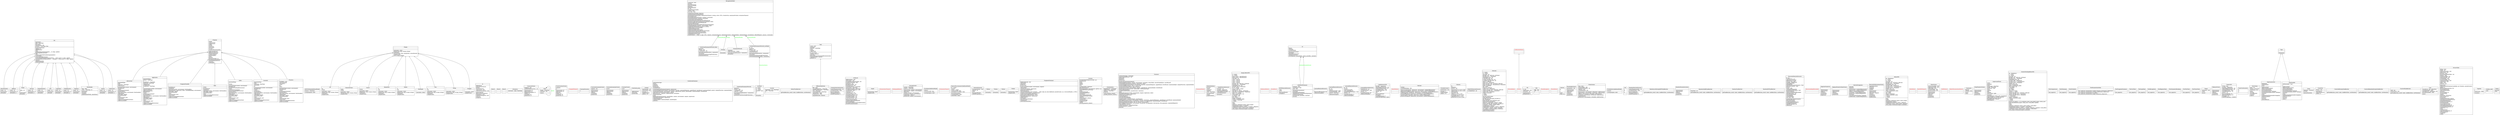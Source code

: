 digraph "classes" {
rankdir=BT
charset="utf-8"
"ec.dreamcoder.differentiation.AbsoluteValue" [color="black", fontcolor="black", label="{AbsoluteValue|name : str\l|backward(x)\lforward(x)\l}", shape="record", style="solid"];
"ec.dreamcoder.program.Abstraction" [color="black", fontcolor="black", label="{Abstraction|annotatedType\lbody\lhashCode : NoneType\lisAbstraction\l|annotateTypes(context, environment)\lbetaReduce()\lclone()\levaluate(environment)\lfreeVariables()\linferType(context, environment, freeVariables)\lisBetaLong()\lshift(offset, depth)\lshow(isFunction)\lsize()\lsubstitute(old, new)\lvisit(visitor)\lwalk(surroundingAbstractions)\lwalkUncurried(d)\l}", shape="record", style="solid"];
"ec.dreamcoder.differentiation.Addition" [color="black", fontcolor="black", label="{Addition|name : str\l|backward(x, y)\lforward(x, y)\l}", shape="record", style="solid"];
"ec.dreamcoder.likelihoodModel.AllOrNothingLikelihoodModel" [color="black", fontcolor="black", label="{AllOrNothingLikelihoodModel|timeout : NoneType\l|score(program, task)\l}", shape="record", style="solid"];
"ec.pregex.pregex.Alt" [color="black", fontcolor="black", label="{Alt|ps\lvalues\l|consume(s, state)\lflatten(char_map, escape_strings)\lleafNodes()\lsample(state)\l}", shape="record", style="solid"];
"ec.dreamcoder.program.Application" [color="black", fontcolor="black", label="{Application|annotatedType\lbranch : NoneType\lf\lfalseBranch : NoneType\lhashCode : NoneType\lisApplication\lisConditional\ltrueBranch : NoneType\lx\l|annotateTypes(context, environment)\lapplicationParse()\lapplicationParses()\lbetaReduce()\lclone()\levaluate(environment)\lfreeVariables()\linferType(context, environment, freeVariables)\lisBetaLong()\lshift(offset, depth)\lshow(isFunction)\lsize()\lsubstitute(old, new)\lvisit(visitor)\lwalk(surroundingAbstractions)\lwalkUncurried(d)\l}", shape="record", style="solid"];
"ec.dreamcoder.vs.VersionTable.bestInventions.B" [color="black", fontcolor="black", label="{B|defaultCost\ldefaultFunctionCost\ldomain\lfunctionDomain\lrelativeCost : dict\lrelativeFunctionCost : dict\l|getCost(given)\lgetFunctionCost(given)\lrelax(given, cost)\lrelaxFunction(given, cost)\lrestrict()\lunobject()\l}", shape="record", style="solid"];
"ec.bin.graphs.Bunch" [color="black", fontcolor="black", label="{Bunch|\l|}", shape="record", style="solid"];
"ec.bin.taskRankGraphs.Bunch" [color="black", fontcolor="black", label="{Bunch|\l|}", shape="record", style="solid"];
"ec.dreamcoder.utilities.Bunch" [color="black", fontcolor="black", label="{Bunch|\l|}", shape="record", style="solid"];
"ec.dreamcoder.domains.misc.RobustFillPrimitives.CPrimitive" [color="black", fontcolor="black", label="{CPrimitive|constraint : tuple, NoneType\l|}", shape="record", style="solid"];
"ec.dreamcoder.fragmentUtilities.CanonicalVisitor" [color="black", fontcolor="black", label="{CanonicalVisitor|mapping : dict\lnumberOfAbstractions : int\l|abstraction(e, d)\lapplication(e, d)\lfragmentVariable(e, d)\lindex(e, d)\linvented(e, d)\lprimitive(e, d)\l}", shape="record", style="solid"];
"ec.pregex.pregex.CharacterClass" [color="black", fontcolor="black", label="{CharacterClass|name\lvalues\l|consume(s, state)\lflatten(char_map, escape_strings)\lsample(state)\l}", shape="record", style="solid"];
"ec.dreamcoder.differentiation.Clamp" [color="black", fontcolor="black", label="{Clamp|l\lname : str\lu\l|backward(x)\lforward(x)\l}", shape="record", style="solid"];
"ec.dreamcoder.utilities.UnionFind.Class" [color="black", fontcolor="black", label="{Class|leader : NoneType\lmembers : set\l|chase()\l}", shape="record", style="solid"];
"ec.dreamcoder.vs.CloseInventionVisitor" [color="black", fontcolor="black", label="{CloseInventionVisitor|mapping\lp\l|abstraction(e, d)\lapplication(e, d)\lexecute()\lindex(e, d)\linvented(e, d)\lprimitive(e, d)\l}", shape="record", style="solid"];
"ec.dreamcoder.utilities.CompiledTimeout" [color="black", fontcolor="red", label="{CompiledTimeout|\l|}", shape="record", style="solid"];
"ec.pregex.pregex.Concat" [color="black", fontcolor="black", label="{Concat|values\l|consume(s, state)\lflatten(char_map, escape_strings)\lleafNodes()\lsample(state)\l}", shape="record", style="solid"];
"ec.dreamcoder.utilities.ConstantFunction" [color="black", fontcolor="black", label="{ConstantFunction|v\l|}", shape="record", style="solid"];
"ec.dreamcoder.domains.regex.main.ConstantInstantiateVisitor" [color="black", fontcolor="black", label="{ConstantInstantiateVisitor|regexes : list\l|abstraction(e)\lapplication(e)\lindex(e)\linvented(e)\lprimitive(e)\l}", shape="record", style="solid"];
"ec.dreamcoder.domains.text.main.ConstantInstantiateVisitor" [color="black", fontcolor="black", label="{ConstantInstantiateVisitor|words\l|abstraction(e)\lapplication(e)\lindex(e)\linvented(e)\lprimitive(e)\l}", shape="record", style="solid"];
"ec.bin.examineFrontier.ConstantVisitor" [color="black", fontcolor="black", label="{ConstantVisitor|const\l|abstraction(e)\lapplication(e)\lindex(e)\linvented(e)\lprimitive(e)\l}", shape="record", style="solid"];
"ec.dreamcoder.domains.misc.RobustFillPrimitives.Constraint_prop" [color="black", fontcolor="black", label="{Constraint_prop|\l|application(p)\lexecute(p)\lprimitive(p)\l}", shape="record", style="solid"];
"ec.dreamcoder.type.Context" [color="black", fontcolor="black", label="{Context|nextVariable : int\lsubstitution : list\l|extend(j, t)\lmakeVariable()\lunify(t1, t2)\l}", shape="record", style="solid"];
"ec.dreamcoder.grammar.ContextualGrammar" [color="black", fontcolor="black", label="{ContextualGrammar|continuationType\llibrary\lnoParent\lprimitives\lproductions\lvariableParent\l|closedLikelihoodSummary(request, expression)\lenumerateApplication(context, environment, function, argumentRequests, upperBound, lowerBound, maximumDepth, parent, originalFunction, argumentIndex)\lenumeration(context, environment, request, upperBound, parent, parentIndex, maximumDepth, lowerBound)\lexpectedUsesMonteCarlo(request, debug)\lfeatureVector(_, requests, onlyInventions, normalize)\lfromGrammar(g)\ljson()\llikelihoodSummary(parent, parentIndex, context, environment, request, expression)\llogLikelihood(request, expression)\lrandomWeights(r)\lsample(request, maximumDepth, maxAttempts)\luntorch()\l}", shape="record", style="solid"];
"ec.dreamcoder.recognition.ContextualGrammarNetwork" [color="black", fontcolor="black", label="{ContextualGrammarNetwork|grammar\llibrary : dict\ln_grammars : int\lnetwork : Linear\l|batchedLogLikelihoods(xs, summaries)\lforward(x)\lgrammarFromVector(logProductions)\l}", shape="record", style="solid"];
"ec.dreamcoder.recognition.ContextualGrammarNetwork_LowRank" [color="black", fontcolor="black", label="{ContextualGrammarNetwork_LowRank|R : int\lgrammar\llibrary : dict\ln_grammars : int\ltransitionMatrix\l|batchedLogLikelihoods(xs, summaries)\lforward(x)\lgrammarFromVector(logProductions)\lvectorizedLogLikelihoods(x, summaries)\l}", shape="record", style="solid"];
"ec.dreamcoder.recognition.ContextualGrammarNetwork_Mask" [color="black", fontcolor="black", label="{ContextualGrammarNetwork_Mask|grammar\llibrary : dict\ln_grammars : int\l|batchedLogLikelihoods(xs, summaries)\lforward(x)\lgrammarFromVector(logProductions)\ltransitionMatrix(x)\l}", shape="record", style="solid"];
"ec.dreamcoder.utilities.Curried" [color="black", fontcolor="black", label="{Curried|arguments : list, NoneType\larity : NoneType\lf\l|}", shape="record", style="solid"];
"ec.dreamcoder.differentiation.DN" [color="black", fontcolor="black", label="{DN|arguments\ldata : NoneType\lderivative\ldescendents : list\lgradient : NoneType, float\l|backPropagation()\lclamp(l, u)\ldifferentiate()\lexp()\lgradientDescent(parameters, _, lr, steps, update)\llightweightRecalculate()\llog()\lnumericallyVerifyGradients(parameters)\lrecalculate()\lrecursivelyDifferentiate()\lresilientBackPropagation(parameters, _, decay, grow, lr, steps, update)\lrestartingOptimize(parameters, _, attempts, s, decay, grow, lr, steps, update)\lsquare()\lupdateNetwork()\lzeroEverything()\l}", shape="record", style="solid"];
"ec.dreamcoder.taskBatcher.DefaultTaskBatcher" [color="black", fontcolor="black", label="{DefaultTaskBatcher|\l|getTaskBatch(ec_result, tasks, taskBatchSize, currIteration)\l}", shape="record", style="solid"];
"ec.dreamcoder.task.DifferentiableTask" [color="black", fontcolor="black", label="{DifferentiableTask|BIC : float\lactualParameters : NoneType\llikelihoodThreshold : NoneType\lloss : NoneType\lmaxParameters : NoneType\lspecialTask : tuple\ltemperature : float\l|logLikelihood(e, timeout)\l}", shape="record", style="solid"];
"ec.dreamcoder.differentiation.Division" [color="black", fontcolor="black", label="{Division|name : str\l|backward(x, y)\lforward(x, y)\l}", shape="record", style="solid"];
"ec.dreamcoder.recognition.DummyFeatureExtractor" [color="black", fontcolor="black", label="{DummyFeatureExtractor|outputDimensionality : int\lrecomputeTasks : bool\l|featuresOfTask(t)\lfeaturesOfTasks(ts)\ltaskOfProgram(p, t)\l}", shape="record", style="solid"];
"ec.dreamcoder.dreamcoder.ECResult" [color="black", fontcolor="black", label="{ECResult|abbreviations : dict\lallFrontiers : dict\laverageDescriptionLength : list\lfrontiersOverTime : dict\lgrammars : list\lhitsAtEachWake : list\llearningCurve : list\lnumTestingTasks : NoneType\lparameters : NoneType\lrecognitionModel : NoneType\lrecognitionTaskMetrics : dict\lsearchTimes : list\lsumMaxll : list\ltaskSolutions : dict\ltestSearchTime : dict\ltestingSearchTime : list\ltestingSumMaxll : list\ltimesAtEachWake : list\ltrainSearchTime : dict\l|abbreviate(parameter)\lclearRecognitionModel(path)\lgetTestingTasks()\lparameterOfAbbreviation(abbreviation)\lrecordFrontier(frontier)\l}", shape="record", style="solid"];
"ec.pregex.test_pregex.Empty" [color="black", fontcolor="black", label="{Empty|\l|match(string, state)\lsample(state)\l}", shape="record", style="solid"];
"ec.dreamcoder.recognition.Entropy" [color="black", fontcolor="black", label="{Entropy|\l|forward(x)\l}", shape="record", style="solid"];
"ec.dreamcoder.enumeration.EnumerationTimeout" [color="black", fontcolor="red", label="{EnumerationTimeout|\l|}", shape="record", style="solid"];
"ec.dreamcoder.program.EtaExpandFailure" [color="black", fontcolor="red", label="{EtaExpandFailure|\l|}", shape="record", style="solid"];
"ec.dreamcoder.program.EtaLongVisitor" [color="black", fontcolor="black", label="{EtaLongVisitor|context : NoneType\lrequest : NoneType\l|abstraction(e, request, environment)\lapplication(e, request, environment)\lexecute(e)\lindex(e, request, environment)\linvented(e, request, environment)\lmakeLong(e, request)\lprimitive(e, request, environment)\l}", shape="record", style="solid"];
"ec.dreamcoder.likelihoodModel.EuclideanLikelihoodModel" [color="black", fontcolor="black", label="{EuclideanLikelihoodModel|extract\lsuccessCutoff : float\l|score(program, task)\l}", shape="record", style="solid"];
"ec.dreamcoder.task.EvaluationTimeout" [color="black", fontcolor="red", label="{EvaluationTimeout|\l|}", shape="record", style="solid"];
"ec.dreamcoder.differentiation.Exponentiation" [color="black", fontcolor="black", label="{Exponentiation|name : str\l|backward(x)\lforward(x)\l}", shape="record", style="solid"];
"ec.dreamcoder.likelihoodModel.FeatureDiscriminatorLikelihoodModel" [color="black", fontcolor="black", label="{FeatureDiscriminatorLikelihoodModel|W : Linear\lextract\loutput : Linear\lsuccessCutoff : float\ltrainingSuccessRatio : float\l|forward(examples)\lscore(program, task)\ltrain(tasks, steps)\l}", shape="record", style="solid"];
"ec.bin.rational.FeatureExtractor" [color="black", fontcolor="black", label="{FeatureExtractor|recomputeTasks : bool\lspecial : str\ltasks\l|featuresOfTask(t)\ltaskOfProgram(p, t)\l}", shape="record", style="solid"];
"ec.dreamcoder.recognition.Flatten" [color="black", fontcolor="black", label="{Flatten|\l|forward(x)\l}", shape="record", style="solid"];
"ec.dreamcoder.domains.logo.main.Flatten" [color="black", fontcolor="black", label="{Flatten|\l|forward(x)\l}", shape="record", style="solid"];
"ec.dreamcoder.domains.tower.main.Flatten" [color="black", fontcolor="black", label="{Flatten|\l|forward(x)\l}", shape="record", style="solid"];
"ec.pregex.test_pregex.Foobar" [color="black", fontcolor="black", label="{Foobar|\l|match(string, state)\lsample(state)\l}", shape="record", style="solid"];
"ec.dreamcoder.fragmentGrammar.FragmentGrammar" [color="black", fontcolor="black", label="{FragmentGrammar|likelihoodCache : dict\llogVariable\lprimitives\lproductions\l|buildCandidates(context, environment, request)\lclearCache()\lclosedUses(request, expression)\lexpectedUses(frontiers)\lfromGrammar(g)\linduceFromFrontiers(g0, frontiers, _, topK, topk_use_only_likelihood, pseudoCounts, aic, structurePenalty, a, CPUs)\linsideOutside(frontiers, pseudoCounts)\ljointFrontiersLikelihood(frontiers)\ljointFrontiersMDL(frontiers, CPUs)\llogLikelihood(request, expression)\lmakeUniform()\lnormalize()\lrescoreFrontier(frontier)\ltoGrammar()\luniform(productions)\l}", shape="record", style="solid"];
"ec.dreamcoder.program.FragmentVariable" [color="black", fontcolor="black", label="{FragmentVariable|\l|betaReduce()\levaluate(e)\linferType(context, environment, freeVariables)\lmatch(context, expression, holes, variableBindings, environment)\lshift(offset, depth)\lshow(isFunction)\lsize()\lsubstitute(old, new)\lvisit(visitor)\lwalk(surroundingAbstractions)\lwalkUncurried(d)\l}", shape="record", style="solid"];
"ec.dreamcoder.frontier.Frontier" [color="black", fontcolor="black", label="{Frontier|DUMMYFRONTIERCOUNTER : int\lbestPosterior\lbestll\lempty\lentries\ltask\l|combine(other, tolerance)\ldescribe(frontiers)\ldummy(program, logLikelihood, logPrior, tp)\lexpectedProductionUses(g)\ljson()\lmakeEmpty(task)\lmarginalLikelihood()\lnormalize()\lremoveZeroLikelihood()\lreplaceWithSupervised(g)\lsample()\lstrip_primitive_values()\lsummarize()\lsummarizeFull()\ltemperature(T)\ltopK(k)\lunstrip_primitive_values()\l}", shape="record", style="solid"];
"ec.dreamcoder.frontier.FrontierEntry" [color="black", fontcolor="black", label="{FrontierEntry|logLikelihood : NoneType\llogPosterior : NoneType\llogPrior : NoneType\lprogram\l|strip_primitive_values()\lunstrip_primitive_values()\l}", shape="record", style="solid"];
"ec.dreamcoder.grammar.Grammar" [color="black", fontcolor="black", label="{Grammar|continuationType : NoneType\lexpression2likelihood : dict\llogVariable\lprimitives\lproductions\l|bestFirstEnumeration(request)\lbuildCandidates(request, context, environment, normalize, returnTable, returnProbabilities, mustBeLeaf)\lclosedLikelihoodSummary(request, expression, silent)\lenumerateApplication(context, environment, function, argumentRequests, upperBound, lowerBound, maximumDepth, originalFunction, argumentIndex)\lenumerateHoles(request, expr, k, return_obj)\lenumerateNearby(request, expr, distance)\lenumeration(context, environment, request, upperBound, maximumDepth, lowerBound)\lfromProductions(productions, logVariable, continuationType)\lfrontierMDL(frontier)\linsideOutside(frontiers, pseudoCounts, iterations)\ljson()\llikelihoodSummary(context, environment, request, expression, silent)\llogLikelihood(request, expression)\lproductionUses(frontiers)\lrandomWeights(r)\lremoveProductions(ps)\lrescoreFrontier(frontier)\lsample(request, maximumDepth, maxAttempts)\lsketchApplication(context, environment, function, arguments, argumentRequests, upperBound, lowerBound, maximumDepth)\lsketchEnumeration(context, environment, request, sk, upperBound, maximumDepth, lowerBound)\lsketchLogLikelihood(request, full, sk, context, environment)\lsketchllApplication(context, environment, sk_function, sk_arguments, full_function, full_arguments, argumentRequests)\lstrip_primitive_values()\luniform(primitives, continuationType)\lunstrip_primitive_values()\luntorch()\l}", shape="record", style="solid"];
"ec.dreamcoder.grammar.GrammarFailure" [color="black", fontcolor="red", label="{GrammarFailure|\l|}", shape="record", style="solid"];
"ec.dreamcoder.recognition.GrammarNetwork" [color="black", fontcolor="black", label="{GrammarNetwork|grammar\llogProductions : Linear\l|batchedLogLikelihoods(xs, summaries)\lforward(x)\l}", shape="record", style="solid"];
"ec.dreamcoder.recognition.RecognitionModel.train.HelmholtzEntry" [color="black", fontcolor="black", label="{HelmholtzEntry|frontier\lowner\lprograms\lrequest\ltask : NoneType\l|calculateTask()\lclear()\lmakeFrontier()\l}", shape="record", style="solid"];
"ec.dreamcoder.program.Hole" [color="black", fontcolor="black", label="{Hole|isHole\l|betaReduce()\levaluate(e)\linferType(context, environment, freeVariables)\lshift(offset, depth)\lshow(isFunction)\lsize()\lwalk(surroundingAbstractions)\lwalkUncurried(d)\l}", shape="record", style="solid"];
"ec.dreamcoder.recognition.ImageFeatureExtractor" [color="black", fontcolor="black", label="{ImageFeatureExtractor|channels : int\lencoder : Sequential\linputImageDimension\loutputDimensionality : int\lresizedDimension\l|forward(v)\l}", shape="record", style="solid"];
"ec.bin.image_robustfill.Image_RobustFill" [color="black", fontcolor="black", label="{Image_RobustFill|V : Linear\lW : Linear\lbatch_norm1 : BatchNorm2d\lbatch_norm2 : BatchNorm2d\lcell_type : str\lconv1 : Conv2d\lconv2 : Conv2d\lconv3 : Conv2d\lconv4 : Conv2d\ldecoder_cell : GRUCell, LSTMCell\ldecoder_init_c : Parameter\lembedding_size : int\lencoder_init_h : Parameter\lfc_loc : Linear\lh_to_32_linear : Linear\lhidden_size : int\limg_feat_to_context : Sequential\limg_feat_to_embedding : Sequential\limg_to_32 : Linear\linput_vocabularies : list\ln_encoders : int\lno_inputs : bool\lopt : Adam\ltarget_vocabulary\ltarget_vocabulary_index\lv_inputs : NoneType\lv_target\l|cpu()\lcuda()\loptimiser_step(batch_inputs, batch_target)\lsample(batch_inputs, n_samples)\lsampleAndScore(batch_inputs, n_samples, nRepeats)\lscore(batch_inputs, batch_target, autograd)\lwith_target_vocabulary(target_vocabulary)\l}", shape="record", style="solid"];
"ec.dreamcoder.program.Index" [color="black", fontcolor="black", label="{Index|annotatedType\li\lisIndex\l|annotateTypes(context, environment)\lbetaReduce()\lbound(surroundingAbstractions)\lclone()\levaluate(environment)\lfree(surroundingAbstractions)\lfreeVariables()\linferType(context, environment, freeVariables)\lisBetaLong()\lshift(offset, depth)\lshow(isFunction)\lsize()\lsubstitute(old, new)\lvisit(visitor)\lwalk(surroundingAbstractions)\lwalkUncurried(d)\l}", shape="record", style="solid"];
"ec.dreamcoder.program.InferenceFailure" [color="black", fontcolor="red", label="{InferenceFailure|\l|}", shape="record", style="solid"];
"ec.dreamcoder.differentiation.InvalidLoss" [color="black", fontcolor="red", label="{InvalidLoss|\l|}", shape="record", style="solid"];
"ec.dreamcoder.program.Invented" [color="black", fontcolor="black", label="{Invented|annotatedType\lbody\lhashCode : NoneType\lisInvented\ltp\l|annotateTypes(context, environment)\lbetaReduce()\lclone()\levaluate(e)\lfreeVariables()\linferType(context, environment, freeVariables)\lisBetaLong()\lshift(offset, depth)\lshow(isFunction)\lsize()\lsubstitute(old, new)\lvisit(visitor)\lwalk(surroundingAbstractions)\lwalkUncurried(d)\l}", shape="record", style="solid"];
"ec.dreamcoder.recognition.JSONFeatureExtractor" [color="black", fontcolor="black", label="{JSONFeatureExtractor|cuda\ltasks\l|featuresOfTask(t)\lstringify(x)\l}", shape="record", style="solid"];
"ec.pregex.pregex.KleeneStar" [color="black", fontcolor="black", label="{KleeneStar|p\lval\l|consume(s, state)\lflatten(char_map, escape_strings)\lleafNodes()\lsample(state)\l}", shape="record", style="solid"];
"ec.dreamcoder.grammar.ContextualGrammar.LS" [color="black", fontcolor="black", label="{LS|library\lnoParent\lvariableParent\l|denominator(owner)\ljoin(other)\llogLikelihood(owner)\lnumerator(owner)\lrecord(parent, parentIndex, actual, possibles, constant)\l}", shape="record", style="solid"];
"ec.dreamcoder.differentiation.LSE" [color="black", fontcolor="black", label="{LSE|name : str\l|backward()\lforward()\l}", shape="record", style="solid"];
"ec.bin.scientificLaws.LearnedFeatureExtractor" [color="black", fontcolor="black", label="{LearnedFeatureExtractor|\l|featuresOfProgram(p, tp)\ltokenize(examples)\l}", shape="record", style="solid"];
"ec.dreamcoder.domains.list.main.LearnedFeatureExtractor" [color="black", fontcolor="black", label="{LearnedFeatureExtractor|H : int\llexicon\lmaximumLength : float\lrecomputeTasks : bool\lspecial : NoneType\l|tokenize(examples)\l}", shape="record", style="solid"];
"ec.dreamcoder.domains.regex.main.LearnedFeatureExtractor" [color="black", fontcolor="black", label="{LearnedFeatureExtractor|H : int\llexicon\lmaximumLength\lnum_examples_list\lparallelTaskOfProgram : bool\lspecial : str\l|taskOfProgram(p, t)\ltokenize(examples)\l}", shape="record", style="solid"];
"ec.dreamcoder.domains.text.main.LearnedFeatureExtractor" [color="black", fontcolor="black", label="{LearnedFeatureExtractor|MAXINPUTS : int\lrecomputeTasks : bool\lspecial : str\l|taskOfProgram(p, tp)\ltokenize(examples)\l}", shape="record", style="solid"];
"ec.dreamcoder.grammar.LikelihoodSummary" [color="black", fontcolor="black", label="{LikelihoodSummary|constant : float\lnormalizers : dict\luses : dict\l|denominator(grammar)\ljoin(other)\llogLikelihood(grammar)\llogLikelihood_overlyGeneral(grammar)\lnumerator(grammar)\lrecord(actual, possibles, constant)\ltoUses()\l}", shape="record", style="solid"];
"ec.dreamcoder.differentiation.Logarithm" [color="black", fontcolor="black", label="{Logarithm|name : str\l|backward(x)\lforward(x)\l}", shape="record", style="solid"];
"ec.dreamcoder.domains.logo.main.LogoFeatureCNN" [color="black", fontcolor="black", label="{LogoFeatureCNN|encoder : Sequential\linputImageDimension : int\loutputDimensionality : int\lrecomputeTasks : bool\lresizedDimension : int\lspecial : str\lsub\l|featuresOfTask(t)\lforward(v)\ltaskOfProgram(p, t)\ltasksOfPrograms(ps, types)\l}", shape="record", style="solid"];
"ec.dreamcoder.recognition.LowRank" [color="black", fontcolor="black", label="{LowRank|A : Linear\lB : Linear\lM : Linear\lfactored : bool\lm\ln\lr\l|forward(x)\l}", shape="record", style="solid"];
"ec.dreamcoder.fragmentUtilities.MatchFailure" [color="black", fontcolor="red", label="{MatchFailure|\l|}", shape="record", style="solid"];
"ec.dreamcoder.fragmentUtilities.Matcher" [color="black", fontcolor="black", label="{Matcher|context\lvariableBindings : dict\l|abstraction(fragment, expression, environment, numberOfArguments)\lapplication(fragment, expression, environment, numberOfArguments)\lfragmentVariable(fragment, expression, environment, numberOfArguments)\lindex(fragment, expression, environment, numberOfArguments)\linvented(fragment, expression, environment, numberOfArguments)\lmatch(context, fragment, expression, numberOfArguments)\lprimitive(fragment, expression, environment, numberOfArguments)\l}", shape="record", style="solid"];
"ec.pregex.pregex.Maybe" [color="black", fontcolor="black", label="{Maybe|p\lval\l|consume(s, state)\lflatten(char_map, escape_strings)\lleafNodes()\lsample(state)\l}", shape="record", style="solid"];
"ec.dreamcoder.differentiation.Multiplication" [color="black", fontcolor="black", label="{Multiplication|name : str\l|backward(x, y)\lforward(x, y)\l}", shape="record", style="solid"];
"ec.dreamcoder.type.MutableContext" [color="black", fontcolor="black", label="{MutableContext|substitution : list\l|extend(i, t)\lmakeVariable()\lunify(t1, t2)\l}", shape="record", style="solid"];
"ec.dreamcoder.program.Mutator" [color="black", fontcolor="black", label="{Mutator|fn\lgrammar\lhistory : list\l|abstraction(e, tp, env, is_lhs)\lapplication(e, tp, env, is_lhs)\lenclose(expr)\lexecute(e, tp)\lindex(e, tp, env, is_lhs)\linvented(e, tp, env, is_lhs)\llogLikelihood(tp, e, env)\lprimitive(e, tp, env, is_lhs)\l}", shape="record", style="solid"];
"ec.dreamcoder.domains.regex.main.MyJSONFeatureExtractor" [color="black", fontcolor="black", label="{MyJSONFeatureExtractor|N_EXAMPLES : int\l|}", shape="record", style="solid"];
"ec.dreamcoder.differentiation.Negation" [color="black", fontcolor="black", label="{Negation|name : str\l|backward(x)\lforward(x)\l}", shape="record", style="solid"];
"ec.dreamcoder.deprecated.network.Network" [color="black", fontcolor="black", label="{Network|V : Linear\lW : Linear\lcell_type : str\ldecoder_cell : GRUCell, LSTMCell\ldecoder_init_c : Parameter\lembedding_size : int\lh_decoder_size : int\lh_input_encoder_size : int\lh_output_encoder_size : int\linput_A : Bilinear\linput_EOS : Parameter\linput_encoder_cell : LSTMCell, GRUCell\linput_encoder_init : ParameterList, Parameter\linput_vocabulary\lopt : Adam\loutput_A : Bilinear\loutput_EOS : Parameter\loutput_encoder_cell : LSTMCell, GRUCell\loutput_encoder_init_c : Parameter\ltarget_EOS : Parameter\ltarget_vocabulary\lv_input\lv_target\l|cell_get_h(cell_state)\lclear_optimiser()\ldecoder_get_init(output_encoder_h)\lget_optimiser()\linput_encoder_get_init(batch_size)\linputsToTensors(inputss)\loptimiser_step(inputs, outputs, target)\loutput_encoder_get_init(input_encoder_h)\lrun(inputs, outputs, target, mode)\lsample(inputs, outputs)\lsampleAndScore(inputs, outputs, nRepeats)\lscore(inputs, outputs, target, autograd)\lset_target_vocabulary(target_vocabulary)\ltargetToTensor(targets)\ltensorToOutput(tensor)\l}", shape="record", style="solid"];
"ec.dreamcoder.grammar.NoCandidates" [color="black", fontcolor="red", label="{NoCandidates|\l|}", shape="record", style="solid"];
"ec.pregex.pregex.NonEmpty" [color="black", fontcolor="black", label="{NonEmpty|\l|consume(s, state)\l}", shape="record", style="solid"];
"ec.dreamcoder.type.Occurs" [color="black", fontcolor="red", label="{Occurs|\l|}", shape="record", style="solid"];
"ec.dreamcoder.utilities.PQ" [color="black", fontcolor="black", label="{PQ|h : list\lindex2value : dict\lnextIndex : int\l|popMaximum()\lpush(priority, v)\l}", shape="record", style="solid"];
"ec.dreamcoder.domains.regex.regexPrimitives.PRC" [color="black", fontcolor="black", label="{PRC|args : list\larity : int\lf\l|}", shape="record", style="solid"];
"ec.pregex.pregex.ParseException" [color="black", fontcolor="red", label="{ParseException|\l|}", shape="record", style="solid"];
"ec.dreamcoder.utilities.ParseFailure" [color="black", fontcolor="red", label="{ParseFailure|\l|}", shape="record", style="solid"];
"ec.bin.physics.Particle" [color="black", fontcolor="black", label="{Particle|m\lv\lx\l|json()\lstep(f, dt)\l}", shape="record", style="solid"];
"ec.dreamcoder.differentiation.Placeholder" [color="black", fontcolor="black", label="{Placeholder|data : float\lname : NoneType, str\l|backward()\lforward()\lmaybe(x)\lnamed(namePrefix, initialValue)\l}", shape="record", style="solid"];
"ec.dreamcoder.task.PlaceholderVisitor" [color="black", fontcolor="black", label="{PlaceholderVisitor|parameters : list\l|abstraction(e)\lapplication(e)\lexecute(e)\lindex(e)\linvented(e)\lprimitive(e)\l}", shape="record", style="solid"];
"ec.pregex.pregex.Plus" [color="black", fontcolor="black", label="{Plus|p\lval\l|consume(s, state)\lflatten(char_map, escape_strings)\lleafNodes()\lsample(state)\l}", shape="record", style="solid"];
"ec.pregex.pregex.Pregex" [color="black", fontcolor="black", label="{Pregex|\l|consume(s, state)\lflatten(char_map, escape_strings)\lleafNodes()\lmatch(string, state, mergeState, returnPartials)\lsample(state)\lstr(f, escape_strings)\l}", shape="record", style="solid"];
"ec.dreamcoder.program.PrettyVisitor" [color="black", fontcolor="black", label="{PrettyVisitor|Lisp : bool\lfreeVariables : dict\lnumberOfVariables : int\ltoplevel : bool\lvariableNames : list\l|abstraction(e, environment, isFunction, isAbstraction)\lapplication(e, environment, isFunction, isAbstraction)\lindex(e, environment, isVariable, isAbstraction)\linvented(e, environment, isFunction, isAbstraction)\lmakeVariable()\lprimitive(e, environment, isVariable, isAbstraction)\l}", shape="record", style="solid"];
"ec.dreamcoder.program.Primitive" [color="black", fontcolor="black", label="{Primitive|GLOBALS : dict\lannotatedType\lisPrimitive\lname\ltp\lvalue\l|annotateTypes(context, environment)\lbetaReduce()\lclone()\levaluate(environment)\lfreeVariables()\linferType(context, environment, freeVariables)\lisBetaLong()\lshift(offset, depth)\lshow(isFunction)\lsize()\lsubstitute(old, new)\lvisit(visitor)\lwalk(surroundingAbstractions)\lwalkUncurried(d)\l}", shape="record", style="solid"];
"ec.dreamcoder.likelihoodModel.ProbabilisticLikelihoodModel" [color="black", fontcolor="black", label="{ProbabilisticLikelihoodModel|timeout\l|score(program, task)\l}", shape="record", style="solid"];
"ec.dreamcoder.program.Program" [color="black", fontcolor="black", label="{Program|closed\lisAbstraction\lisApplication\lisHole\lisIndex\lisInvented\lisPrimitive\lisUnion\lnumberOfFreeVariables\l|applicationParse()\lapplicationParses()\lbetaNormalForm()\lcanHaveType(t)\lfreeVariables()\linfer()\lparse(s)\lparseConstant(s, n)\lparseHumanReadable(s)\lrunWithArguments(xs)\luncurry()\lwellTyped()\l}", shape="record", style="solid"];
"ec.dreamcoder.vs.VersionTable.rewriteWithInvention.RW" [color="black", fontcolor="black", label="{RW|a\lac\lf\lfc\l|}", shape="record", style="solid"];
"ec.dreamcoder.recognition.RandomFeatureExtractor" [color="black", fontcolor="black", label="{RandomFeatureExtractor|outputDimensionality : int\lrecomputeTasks : bool\l|featuresOfTask(t)\lfeaturesOfTasks(ts)\ltaskOfProgram(p, t)\l}", shape="record", style="solid"];
"ec.dreamcoder.taskBatcher.RandomLowEntropykNNTaskBatcher" [color="black", fontcolor="black", label="{RandomLowEntropykNNTaskBatcher|\l|getTaskBatch(ec_result, tasks, taskBatchSize, currIteration)\l}", shape="record", style="solid"];
"ec.bin.rational.RandomParameterization" [color="black", fontcolor="black", label="{RandomParameterization|\l|abstraction(e)\lapplication(e)\lindex(e)\linvented(e)\lprimitive(e)\l}", shape="record", style="solid"];
"ec.dreamcoder.taskBatcher.RandomShuffleTaskBatcher" [color="black", fontcolor="black", label="{RandomShuffleTaskBatcher|baseSeed : int\l|getTaskBatch(ec_result, tasks, taskBatchSize, currIteration)\l}", shape="record", style="solid"];
"ec.dreamcoder.taskBatcher.RandomTaskBatcher" [color="black", fontcolor="black", label="{RandomTaskBatcher|\l|getTaskBatch(ec_result, tasks, taskBatchSize, currIteration)\l}", shape="record", style="solid"];
"ec.dreamcoder.taskBatcher.RandomkNNTaskBatcher" [color="black", fontcolor="black", label="{RandomkNNTaskBatcher|\l|getTaskBatch(ec_result, tasks, taskBatchSize, currIteration)\l}", shape="record", style="solid"];
"ec.dreamcoder.recognition.RecognitionModel" [color="black", fontcolor="black", label="{RecognitionModel|contextual : bool\lentropy\lfeatureExtractor\lgenerativeModel\lgrammar\lgrammarBuilder\lid : int\loutputDimensionality\ltrained : bool\luse_cuda : bool\l|auxiliaryLoss(frontier, features)\lauxiliaryPrimitiveEmbeddings()\lenumerateFrontiers(tasks, enumerationTimeout, testing, solver, CPUs, frontierSize, maximumFrontier, evaluationTimeout)\lforward(features)\lfrontierBiasOptimal(frontier, auxiliary, vectorized)\lfrontierKL(frontier, auxiliary, vectorized)\lgrammarEntropyOfTask(task)\lgrammarFeatureLogProductionsOfTask(task)\lgrammarLogProductionDistanceToTask(task, tasks)\lgrammarLogProductionsOfTask(task)\lgrammarOfTask(task)\lreplaceProgramsWithLikelihoodSummaries(frontier)\lsampleHelmholtz(requests, statusUpdate, seed)\lsampleManyHelmholtz(requests, N, CPUs)\ltaskAuxiliaryLossLayer(tasks)\ltaskEmbeddings(tasks)\ltaskGrammarEntropies(tasks)\ltaskGrammarFeatureLogProductions(tasks)\ltaskGrammarLogProductions(tasks)\ltaskGrammarStartProductions(tasks)\ltaskHiddenStates(tasks)\ltrain(frontiers, _, steps, lr, topK, CPUs, timeout, evaluationTimeout, helmholtzFrontiers, helmholtzRatio, helmholtzBatch, biasOptimal, defaultRequest, auxLoss, vectorized)\l}", shape="record", style="solid"];
"ec.dreamcoder.recognition.RecurrentFeatureExtractor" [color="black", fontcolor="black", label="{RecurrentFeatureExtractor|H : int\lMAXINPUTS : int\largumentsWithType\lbidirectional : bool\lencoder : Embedding\lendOfInputIndex\lendingIndex\lhelmholtzEvaluationTimeout : float\lhelmholtzTimeout : float\llexicon\lmodel : GRU\loutputDimensionality\lparallelTaskOfProgram : bool\lrequestToInputs\lrequestToNumberOfExamples\lspecialSymbols : list\lstartOfOutputIndex\lstartingIndex\lsymbolToIndex\luse_cuda : bool\l|examplesEncoding(examples)\lfeaturesOfTask(t)\lforward(examples)\lpackExamples(examples)\lsymbolEmbeddings()\ltaskOfProgram(p, tp)\ltokenize(x)\l}", shape="record", style="solid"];
"ec.dreamcoder.domains.list.listPrimitives.RecursionDepthExceeded" [color="black", fontcolor="red", label="{RecursionDepthExceeded|\l|}", shape="record", style="solid"];
"ec.dreamcoder.program.RegisterPrimitives" [color="black", fontcolor="black", label="{RegisterPrimitives|\l|abstraction(e)\lapplication(e)\lindex(e)\linvented(e)\lprimitive(e)\lregister(e)\l}", shape="record", style="solid"];
"ec.dreamcoder.program.ReplacePrimitiveValueVisitor" [color="black", fontcolor="black", label="{ReplacePrimitiveValueVisitor|\l|abstraction(e)\lapplication(e)\lindex(e)\linvented(e)\lprimitive(e)\l}", shape="record", style="solid"];
"ec.dreamcoder.fragmentUtilities.RewriteFragments" [color="black", fontcolor="black", label="{RewriteFragments|concrete\lfragment\l|abstraction(e, numberOfArguments)\lapplication(e, numberOfArguments)\lindex(e, numberOfArguments)\linvented(e, numberOfArguments)\lprimitive(e, numberOfArguments)\lrewrite(e)\lrewriteFrontier(frontier, fragment)\ltryRewrite(e, numberOfArguments)\l}", shape="record", style="solid"];
"ec.dreamcoder.vs.RewriteWithInventionVisitor" [color="black", fontcolor="black", label="{RewriteWithInventionVisitor|appliedInvention\linvention\lmapping\loriginal\l|abstraction(e)\lapplication(e)\lexecute(e, request)\lindex(e)\linvented(e)\lprimitive(e)\ltryRewrite(e)\l}", shape="record", style="solid"];
"ec.pinn.robustfill.RobustFill" [color="black", fontcolor="black", label="{RobustFill|As : ModuleList\lV : Linear\lW : Linear\lcell_type : str\ldecoder_cell : LSTMCell, GRUCell\ldecoder_init_c : Parameter\lembedding_size : int\lencoder_cells : ModuleList\lencoder_init_cs : ParameterList\lencoder_init_h : Parameter\lhidden_size : int\linput_vocabularies\linput_vocabularies_index\ln_encoders\lopt : Adam\ltarget_vocabulary\ltarget_vocabulary_index\lv_inputs\lv_target\l|cpu()\lcuda()\loptimiser_step(batch_inputs, batch_target)\lsample(batch_inputs)\lsampleAndScore(batch_inputs, nRepeats)\lscore(batch_inputs, batch_target, autograd)\lwith_target_vocabulary(target_vocabulary)\l}", shape="record", style="solid"];
"ec.dreamcoder.program.RunFailure" [color="black", fontcolor="red", label="{RunFailure|\l|}", shape="record", style="solid"];
"ec.dreamcoder.utilities.RunWithTimeout" [color="black", fontcolor="red", label="{RunWithTimeout|\l|}", shape="record", style="solid"];
"ec.dreamcoder.program.ShareVisitor" [color="black", fontcolor="black", label="{ShareVisitor|abstractionTable : dict\lapplicationTable : dict\lindexTable : dict\linventedTable : dict\lprimitiveTable : dict\l|abstraction(e)\lapplication(e)\lexecute(e)\lindex(e)\linvented(e)\lprimitive(e)\l}", shape="record", style="solid"];
"ec.dreamcoder.program.ShiftFailure" [color="black", fontcolor="red", label="{ShiftFailure|\l|}", shape="record", style="solid"];
"ec.dreamcoder.grammar.SketchEnumerationFailure" [color="black", fontcolor="red", label="{SketchEnumerationFailure|\l|}", shape="record", style="solid"];
"ec.dreamcoder.differentiation.Square" [color="black", fontcolor="black", label="{Square|name : str\l|backward(x)\lforward(x)\l}", shape="record", style="solid"];
"ec.dreamcoder.utilities.Stopwatch" [color="black", fontcolor="black", label="{Stopwatch|elapsed\lrunning : bool\l|start()\lstop()\l}", shape="record", style="solid"];
"ec.pregex.pregex.String" [color="black", fontcolor="black", label="{String|\l|consume(s, state)\lflatten(char_map, escape_strings)\lsample(state)\l}", shape="record", style="solid"];
"ec.dreamcoder.program.StripPrimitiveVisitor" [color="black", fontcolor="black", label="{StripPrimitiveVisitor|\l|abstraction(e)\lapplication(e)\lindex(e)\linvented(e)\lprimitive(e)\l}", shape="record", style="solid"];
"ec.dreamcoder.differentiation.Subtraction" [color="black", fontcolor="black", label="{Subtraction|name : str\l|backward(x, y)\lforward(x, y)\l}", shape="record", style="solid"];
"ec.dreamcoder.domains.tower.makeTowerTasks.SupervisedTower" [color="black", fontcolor="black", label="{SupervisedTower|cache\lexamples\lhand\lhandImage : NoneType\limage : NoneType\lmustTrain : bool\lname\loriginal\lplan\lrequest\lspecialTask : tuple\l|animate()\lexportImage(f, pretty, Lego, drawHand)\lexportMany(f, ts, shuffle, columns)\lgetImage(drawHand, pretty)\llogLikelihood(e, timeout)\lshowMany(ts)\l}", shape="record", style="solid"];
"ec.bin.syntax_robustfill.SyntaxCheckingRobustFill" [color="black", fontcolor="black", label="{SyntaxCheckingRobustFill|As : ModuleList\lV : Linear\lW : Linear\lcell_type : str\ldecoder_cell : GRUCell, LSTMCell\ldecoder_init_c : Parameter\lembedding_size : int\lencoder_cells : ModuleList\lencoder_init_cs : ParameterList\lencoder_init_h : Parameter\lhidden_size : int\linput_vocabularies\linput_vocabularies_index\lmax_length : int\ln_encoders\lno_inputs\lopt : Adam\lsyntax_V : Linear\lsyntax_W : Linear\lsyntax_decoder_cell : LSTMCell, GRUCell\lsyntax_decoder_init_c : Parameter\lsyntax_decoder_init_h : Parameter\lt : Parameter\ltarget_vocabulary\ltarget_vocabulary_index\lv_inputs\lv_target\l|attend_for_beam(i, j, h, H, attention_mask, max_length_inputs, batch_size)\lbeam_decode(batch_inputs, beam_size, vocab_filter, maxlen)\lcpu()\lcuda()\loptimiser_step(batch_inputs, batch_target, vocab_filter)\lsample(batch_inputs, n_samples, vocab_filter)\lsampleAndScore(batch_inputs, n_samples, nRepeats, autograd, vocab_filter)\lscore(batch_inputs, batch_target, autograd, vocab_filter)\lwith_target_vocabulary(target_vocabulary)\l}", shape="record", style="solid"];
"ec.dreamcoder.task.Task" [color="black", fontcolor="black", label="{Task|cache : bool\lexamples\lfeatures : NoneType\lname\lrequest\lsupervision\l|as_json_dict()\lcheck(e, timeout)\ldescribe()\lfeatureMeanAndStandardDeviation(tasks)\llogLikelihood(e, timeout)\lpredict(f, x)\l}", shape="record", style="solid"];
"ec.tests.test_compression.TestCompression" [color="black", fontcolor="black", label="{TestCompression|\l|test_imports()\l}", shape="record", style="solid"];
"ec.tests.test_dreaming.TestDreaming" [color="black", fontcolor="black", label="{TestDreaming|\l|test_imports()\l}", shape="record", style="solid"];
"ec.tests.test_dreamcoder.TestEcModule" [color="black", fontcolor="black", label="{TestEcModule|\l|test_imports()\l}", shape="record", style="solid"];
"ec.tests.test_enumeration.TestEnumerationMain" [color="black", fontcolor="black", label="{TestEnumerationMain|\l|test_multicore_enumeration_invalid_response_error(mock_subprocess)\ltest_multicore_enumeration_multiple_tasks(mock_subprocess)\ltest_multicore_enumeration_no_tasks()\ltest_multicore_enumeration_single_task(mock_subprocess)\l}", shape="record", style="solid"];
"ec.tests.test_fragmentGrammar.TestFragmentGrammar" [color="black", fontcolor="black", label="{TestFragmentGrammar|\l|test_imports()\l}", shape="record", style="solid"];
"ec.tests.test_list.TestListMain" [color="black", fontcolor="black", label="{TestListMain|\l|test_imports()\l}", shape="record", style="solid"];
"ec.tests.test_logo.TestLogoMain" [color="black", fontcolor="black", label="{TestLogoMain|\l|test_imports()\l}", shape="record", style="solid"];
"ec.tests.test_recognition.TestRecognition" [color="black", fontcolor="black", label="{TestRecognition|\l|test_imports()\l}", shape="record", style="solid"];
"ec.tests.test_regexes.TestRegexesMain" [color="black", fontcolor="black", label="{TestRegexesMain|\l|test_imports()\l}", shape="record", style="solid"];
"ec.tests.test_symmetryBreaking.TestSymmetryBreaking" [color="black", fontcolor="black", label="{TestSymmetryBreaking|\l|test_imports()\l}", shape="record", style="solid"];
"ec.tests.test_text.TestTextMain" [color="black", fontcolor="black", label="{TestTextMain|\l|test_imports()\l}", shape="record", style="solid"];
"ec.tests.test_tower.TestTowerMain" [color="black", fontcolor="black", label="{TestTowerMain|\l|test_imports()\l}", shape="record", style="solid"];
"ec.dreamcoder.utilities.Thunk" [color="black", fontcolor="black", label="{Thunk|evaluated : bool\lthing\l|force()\l}", shape="record", style="solid"];
"ec.dreamcoder.program.TokeniseVisitor" [color="black", fontcolor="black", label="{TokeniseVisitor|\l|abstraction(e)\lapplication(e)\lindex(e)\linvented(e)\lprimitive(e)\l}", shape="record", style="solid"];
"ec.dreamcoder.domains.tower.main.TowerCNN" [color="black", fontcolor="black", label="{TowerCNN|CUDA : bool\lencoder : Sequential\linputImageDimension : int\loutputDimensionality : int\lrecomputeTasks : bool\lresizedDimension : int\lspecial : str\l|featuresOfTask(t, t2)\lfeaturesOfTasks(ts, t2)\lforward(v, v2)\ltaskOfProgram(p, t, lenient)\l}", shape="record", style="solid"];
"ec.dreamcoder.domains.tower.towerPrimitives.TowerContinuation" [color="black", fontcolor="black", label="{TowerContinuation|h\lw\lx\l|}", shape="record", style="solid"];
"ec.dreamcoder.domains.tower.towerPrimitives.TowerState" [color="black", fontcolor="black", label="{TowerState|hand : int\lhistory : NoneType\lorientation : int\l|left(n)\lmove(n)\lrecordBlock(b)\lreverse()\lright(n)\l}", shape="record", style="solid"];
"ec.dreamcoder.type.Type" [color="black", fontcolor="black", label="{Type|\l|fromjson(j)\l}", shape="record", style="solid"];
"ec.dreamcoder.type.TypeConstructor" [color="black", fontcolor="black", label="{TypeConstructor|arguments\lisPolymorphic\lname\l|apply(context)\lapplyMutable(context)\lcanonical(bindings)\lfunctionArguments()\linstantiate(context, bindings)\linstantiateMutable(context, bindings)\lisArrow()\ljson()\lmakeDummyMonomorphic(mapping)\lnegateVariables()\loccurs(v)\lreturns()\lshow(isReturn)\l}", shape="record", style="solid"];
"ec.dreamcoder.type.TypeVariable" [color="black", fontcolor="black", label="{TypeVariable|isPolymorphic : bool\lv\l|apply(context)\lapplyMutable(context)\lcanonical(bindings)\lfunctionArguments()\linstantiate(context, bindings)\linstantiateMutable(context, bindings)\lisArrow()\ljson()\lmakeDummyMonomorphic(mapping)\lnegateVariables()\loccurs(v)\lreturns()\lshow(_)\l}", shape="record", style="solid"];
"ec.dreamcoder.type.UnificationFailure" [color="black", fontcolor="red", label="{UnificationFailure|\l|}", shape="record", style="solid"];
"ec.dreamcoder.vs.Union" [color="black", fontcolor="black", label="{Union|elements : frozenset\lisUnion\l|show(isFunction)\l}", shape="record", style="solid"];
"ec.dreamcoder.utilities.UnionFind" [color="black", fontcolor="black", label="{UnionFind|classes : dict\l|newClass(x)\lotherMembers(x)\lunify(x, y)\l}", shape="record", style="solid"];
"ec.dreamcoder.taskBatcher.UnsolvedEntropyTaskBatcher" [color="black", fontcolor="black", label="{UnsolvedEntropyTaskBatcher|\l|getTaskBatch(ec_result, tasks, taskBatchSize, currIteration)\l}", shape="record", style="solid"];
"ec.dreamcoder.taskBatcher.UnsolvedRandomEntropyTaskBatcher" [color="black", fontcolor="black", label="{UnsolvedRandomEntropyTaskBatcher|\l|getTaskBatch(ec_result, tasks, taskBatchSize, currIteration)\l}", shape="record", style="solid"];
"ec.dreamcoder.taskBatcher.UnsolvedTaskBatcher" [color="black", fontcolor="black", label="{UnsolvedTaskBatcher|start : int\ltimesSolved : dict\l|getTaskBatch(ec_result, tasks, taskBatchSize, currIteration)\l}", shape="record", style="solid"];
"ec.dreamcoder.grammar.Uses" [color="black", fontcolor="black", label="{Uses|actualUses : dict, defaultdict\lactualVariables : float\lpossibleUses : defaultdict, dict\lpossibleVariables : float\l|join(z)\l}", shape="record", style="solid"];
"ec.dreamcoder.vs.VersionTable" [color="black", fontcolor="black", label="{VersionTable|debug : bool\lempty : int\lexpression2index : dict\lexpressions : list\lfactored : bool\lfunctionInhabitantTable : list\lidentity : bool\linhabitantTable : list\lmaximumShift : list\loverlapTable : dict\lrecursiveTable : list\lsubstitutionTable : dict\lsuperCache : dict\ltyped : bool\luniverse : int\l|abstract(b)\laddInventionToGrammar(candidate, g0, frontiers, pseudoCounts)\lapply(f, x)\lbestInventions(versions, bs)\lbranchingFactor(j)\lclearOverlapTable()\lextract(j)\lhaveOverlap(a, b)\lincorporate(p)\lindex(i)\lintention(j, isFunction)\lintersection(a, b)\linversion(j)\lloadEquivalences(g, spaces)\lminimalFunctionInhabitants(j)\lminimalInhabitants(j)\lproperVersionSpace(j, n)\lreachable(heads)\lrecursiveInversion(j)\lrepeatedExpansion(j, n)\lrewriteReachable(heads, n)\lrewriteWithInvention(i, js)\lshiftFree(j, n, c)\lsize(j)\lsubstitutions(j)\lsuperVersionSpace(j, n)\lunion(elements)\lvisualize(j)\lwalk(j)\l}", shape="record", style="solid"];
"ec.bin.physics.Vignette" [color="black", fontcolor="black", label="{Vignette|l\ltrajectories : tuple\l|visualize()\l}", shape="record", style="solid"];
"ec.pregex.pregex.Wrapper" [color="black", fontcolor="black", label="{Wrapper|\l|consume(s, state)\lsample(state)\l}", shape="record", style="solid"];
"ec.dreamcoder.utilities.random_seed" [color="black", fontcolor="black", label="{random_seed|seed\l|}", shape="record", style="solid"];
"ec.dreamcoder.utilities.timing" [color="black", fontcolor="black", label="{timing|message\lstart\l|}", shape="record", style="solid"];
"ec.dreamcoder.differentiation.AbsoluteValue" -> "ec.dreamcoder.differentiation.DN" [arrowhead="empty", arrowtail="none"];
"ec.dreamcoder.differentiation.Addition" -> "ec.dreamcoder.differentiation.DN" [arrowhead="empty", arrowtail="none"];
"ec.dreamcoder.differentiation.Clamp" -> "ec.dreamcoder.differentiation.DN" [arrowhead="empty", arrowtail="none"];
"ec.dreamcoder.differentiation.Division" -> "ec.dreamcoder.differentiation.DN" [arrowhead="empty", arrowtail="none"];
"ec.dreamcoder.differentiation.Exponentiation" -> "ec.dreamcoder.differentiation.DN" [arrowhead="empty", arrowtail="none"];
"ec.dreamcoder.differentiation.LSE" -> "ec.dreamcoder.differentiation.DN" [arrowhead="empty", arrowtail="none"];
"ec.dreamcoder.differentiation.Logarithm" -> "ec.dreamcoder.differentiation.DN" [arrowhead="empty", arrowtail="none"];
"ec.dreamcoder.differentiation.Multiplication" -> "ec.dreamcoder.differentiation.DN" [arrowhead="empty", arrowtail="none"];
"ec.dreamcoder.differentiation.Negation" -> "ec.dreamcoder.differentiation.DN" [arrowhead="empty", arrowtail="none"];
"ec.dreamcoder.differentiation.Placeholder" -> "ec.dreamcoder.differentiation.DN" [arrowhead="empty", arrowtail="none"];
"ec.dreamcoder.differentiation.Square" -> "ec.dreamcoder.differentiation.DN" [arrowhead="empty", arrowtail="none"];
"ec.dreamcoder.differentiation.Subtraction" -> "ec.dreamcoder.differentiation.DN" [arrowhead="empty", arrowtail="none"];
"ec.dreamcoder.program.Abstraction" -> "ec.dreamcoder.program.Program" [arrowhead="empty", arrowtail="none"];
"ec.dreamcoder.program.Application" -> "ec.dreamcoder.program.Program" [arrowhead="empty", arrowtail="none"];
"ec.dreamcoder.program.FragmentVariable" -> "ec.dreamcoder.program.Program" [arrowhead="empty", arrowtail="none"];
"ec.dreamcoder.program.Hole" -> "ec.dreamcoder.program.Program" [arrowhead="empty", arrowtail="none"];
"ec.dreamcoder.program.Index" -> "ec.dreamcoder.program.Program" [arrowhead="empty", arrowtail="none"];
"ec.dreamcoder.program.Invented" -> "ec.dreamcoder.program.Program" [arrowhead="empty", arrowtail="none"];
"ec.dreamcoder.program.Primitive" -> "ec.dreamcoder.program.Program" [arrowhead="empty", arrowtail="none"];
"ec.dreamcoder.task.DifferentiableTask" -> "ec.dreamcoder.task.Task" [arrowhead="empty", arrowtail="none"];
"ec.dreamcoder.type.Occurs" -> "ec.dreamcoder.type.UnificationFailure" [arrowhead="empty", arrowtail="none"];
"ec.dreamcoder.type.TypeConstructor" -> "ec.dreamcoder.type.Type" [arrowhead="empty", arrowtail="none"];
"ec.dreamcoder.type.TypeVariable" -> "ec.dreamcoder.type.Type" [arrowhead="empty", arrowtail="none"];
"ec.pregex.pregex.Alt" -> "ec.pregex.pregex.Pregex" [arrowhead="empty", arrowtail="none"];
"ec.pregex.pregex.CharacterClass" -> "ec.pregex.pregex.Pregex" [arrowhead="empty", arrowtail="none"];
"ec.pregex.pregex.Concat" -> "ec.pregex.pregex.Pregex" [arrowhead="empty", arrowtail="none"];
"ec.pregex.pregex.KleeneStar" -> "ec.pregex.pregex.Pregex" [arrowhead="empty", arrowtail="none"];
"ec.pregex.pregex.Maybe" -> "ec.pregex.pregex.Pregex" [arrowhead="empty", arrowtail="none"];
"ec.pregex.pregex.NonEmpty" -> "ec.pregex.pregex.Pregex" [arrowhead="empty", arrowtail="none"];
"ec.pregex.pregex.Plus" -> "ec.pregex.pregex.Pregex" [arrowhead="empty", arrowtail="none"];
"ec.pregex.pregex.String" -> "ec.pregex.pregex.Pregex" [arrowhead="empty", arrowtail="none"];
"ec.pregex.pregex.Wrapper" -> "ec.pregex.pregex.Pregex" [arrowhead="empty", arrowtail="none"];
"ec.dreamcoder.grammar.LikelihoodSummary" -> "ec.dreamcoder.grammar.ContextualGrammar.LS" [arrowhead="diamond", arrowtail="none", fontcolor="green", label="noParent", style="solid"];
"ec.dreamcoder.grammar.LikelihoodSummary" -> "ec.dreamcoder.grammar.ContextualGrammar.LS" [arrowhead="diamond", arrowtail="none", fontcolor="green", label="variableParent", style="solid"];
"ec.dreamcoder.recognition.ContextualGrammarNetwork_LowRank" -> "ec.dreamcoder.recognition.RecognitionModel" [arrowhead="diamond", arrowtail="none", fontcolor="green", label="grammarBuilder", style="solid"];
"ec.dreamcoder.recognition.ContextualGrammarNetwork_Mask" -> "ec.dreamcoder.recognition.RecognitionModel" [arrowhead="diamond", arrowtail="none", fontcolor="green", label="grammarBuilder", style="solid"];
"ec.dreamcoder.recognition.Entropy" -> "ec.dreamcoder.recognition.RecognitionModel" [arrowhead="diamond", arrowtail="none", fontcolor="green", label="entropy", style="solid"];
"ec.dreamcoder.recognition.GrammarNetwork" -> "ec.dreamcoder.recognition.RecognitionModel" [arrowhead="diamond", arrowtail="none", fontcolor="green", label="grammarBuilder", style="solid"];
"ec.dreamcoder.recognition.LowRank" -> "ec.dreamcoder.recognition.ContextualGrammarNetwork_LowRank" [arrowhead="diamond", arrowtail="none", fontcolor="green", label="transitionMatrix", style="solid"];
"ec.dreamcoder.utilities.UnionFind.Class" -> "ec.dreamcoder.utilities.UnionFind.Class" [arrowhead="diamond", arrowtail="none", fontcolor="green", label="leader", style="solid"];
}
